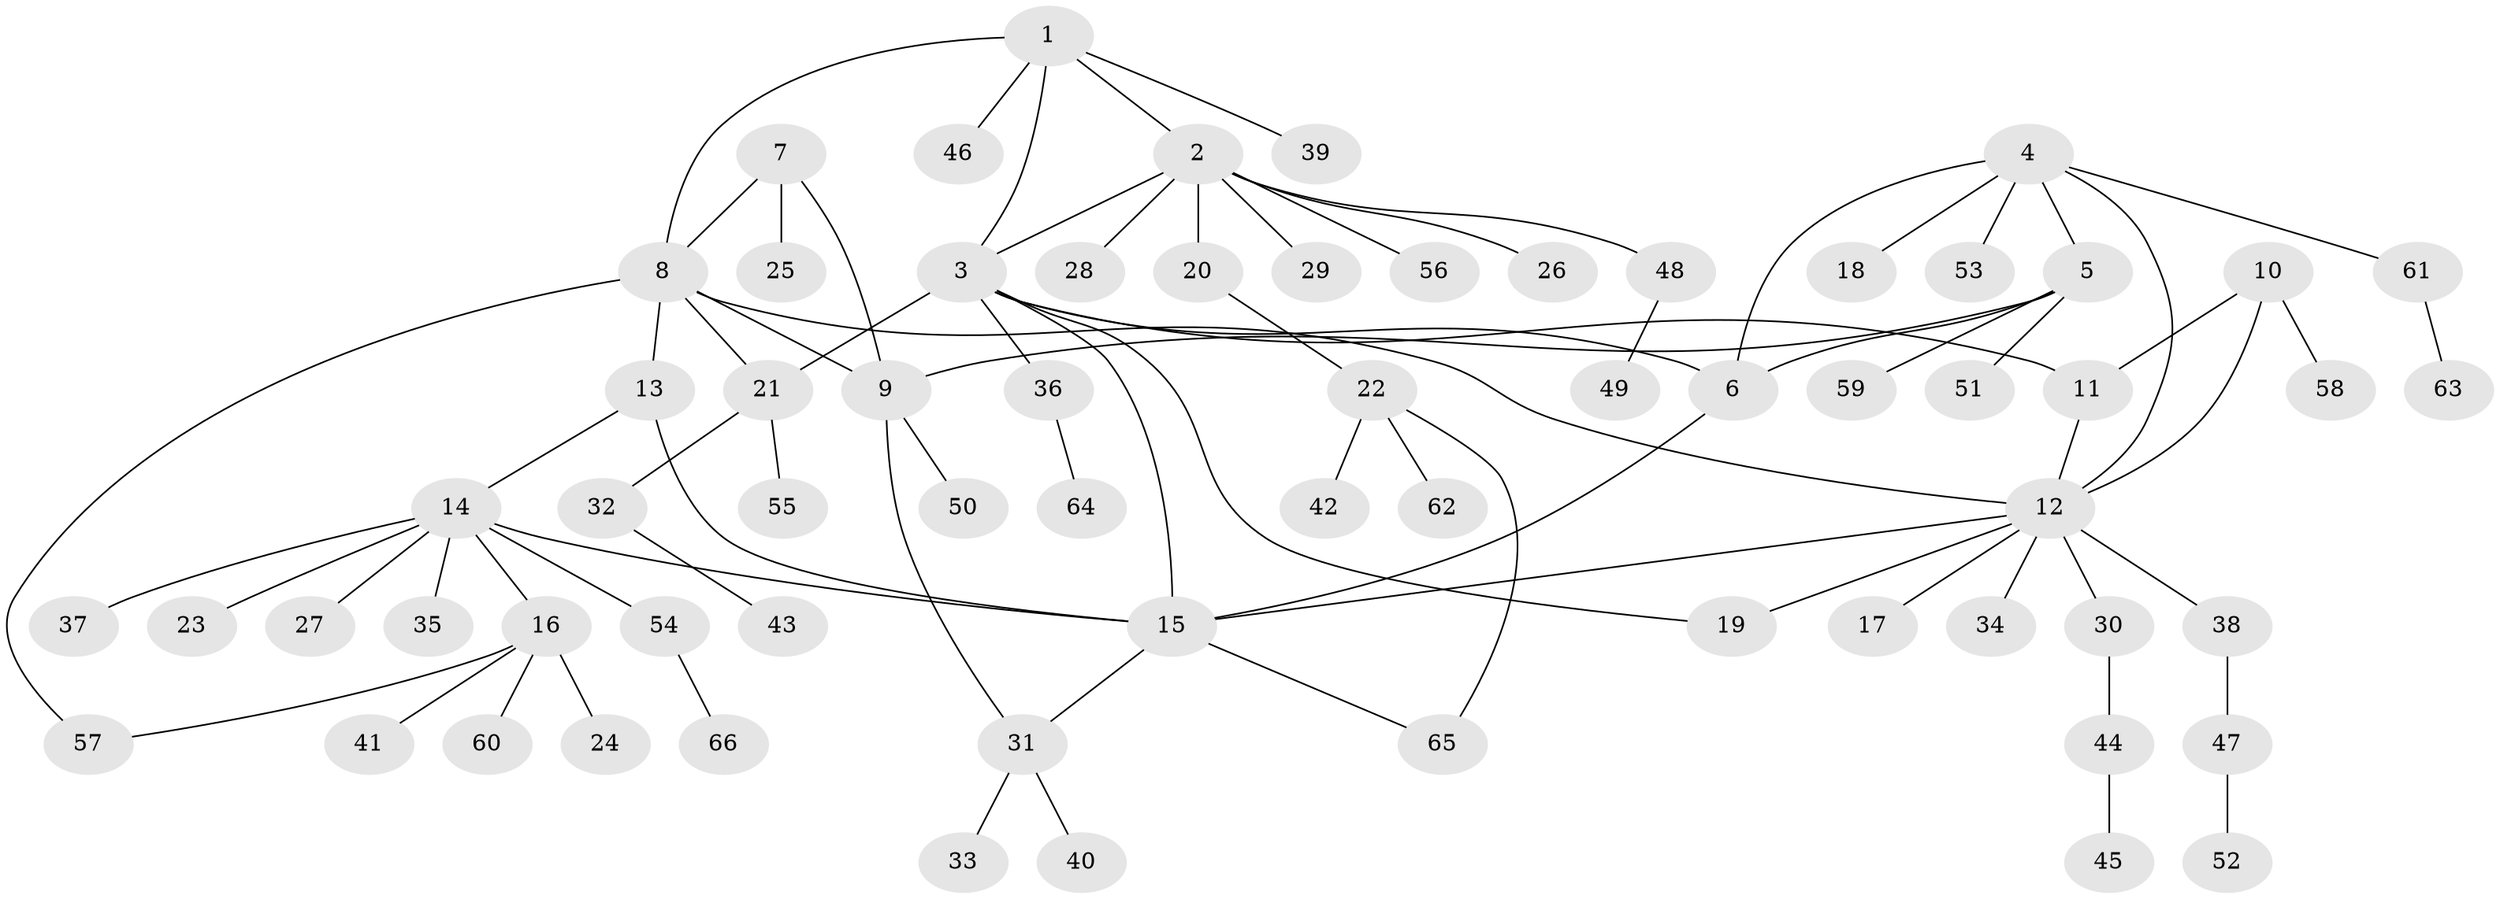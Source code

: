// coarse degree distribution, {4: 0.12121212121212122, 5: 0.09090909090909091, 8: 0.06060606060606061, 3: 0.15151515151515152, 2: 0.06060606060606061, 6: 0.030303030303030304, 7: 0.030303030303030304, 1: 0.45454545454545453}
// Generated by graph-tools (version 1.1) at 2025/52/03/04/25 22:52:12]
// undirected, 66 vertices, 81 edges
graph export_dot {
  node [color=gray90,style=filled];
  1;
  2;
  3;
  4;
  5;
  6;
  7;
  8;
  9;
  10;
  11;
  12;
  13;
  14;
  15;
  16;
  17;
  18;
  19;
  20;
  21;
  22;
  23;
  24;
  25;
  26;
  27;
  28;
  29;
  30;
  31;
  32;
  33;
  34;
  35;
  36;
  37;
  38;
  39;
  40;
  41;
  42;
  43;
  44;
  45;
  46;
  47;
  48;
  49;
  50;
  51;
  52;
  53;
  54;
  55;
  56;
  57;
  58;
  59;
  60;
  61;
  62;
  63;
  64;
  65;
  66;
  1 -- 2;
  1 -- 3;
  1 -- 8;
  1 -- 39;
  1 -- 46;
  2 -- 3;
  2 -- 20;
  2 -- 26;
  2 -- 28;
  2 -- 29;
  2 -- 48;
  2 -- 56;
  3 -- 6;
  3 -- 11;
  3 -- 15;
  3 -- 19;
  3 -- 21;
  3 -- 36;
  4 -- 5;
  4 -- 6;
  4 -- 12;
  4 -- 18;
  4 -- 53;
  4 -- 61;
  5 -- 6;
  5 -- 9;
  5 -- 51;
  5 -- 59;
  6 -- 15;
  7 -- 8;
  7 -- 9;
  7 -- 25;
  8 -- 9;
  8 -- 12;
  8 -- 13;
  8 -- 21;
  8 -- 57;
  9 -- 31;
  9 -- 50;
  10 -- 11;
  10 -- 12;
  10 -- 58;
  11 -- 12;
  12 -- 15;
  12 -- 17;
  12 -- 19;
  12 -- 30;
  12 -- 34;
  12 -- 38;
  13 -- 14;
  13 -- 15;
  14 -- 15;
  14 -- 16;
  14 -- 23;
  14 -- 27;
  14 -- 35;
  14 -- 37;
  14 -- 54;
  15 -- 31;
  15 -- 65;
  16 -- 24;
  16 -- 41;
  16 -- 57;
  16 -- 60;
  20 -- 22;
  21 -- 32;
  21 -- 55;
  22 -- 42;
  22 -- 62;
  22 -- 65;
  30 -- 44;
  31 -- 33;
  31 -- 40;
  32 -- 43;
  36 -- 64;
  38 -- 47;
  44 -- 45;
  47 -- 52;
  48 -- 49;
  54 -- 66;
  61 -- 63;
}
